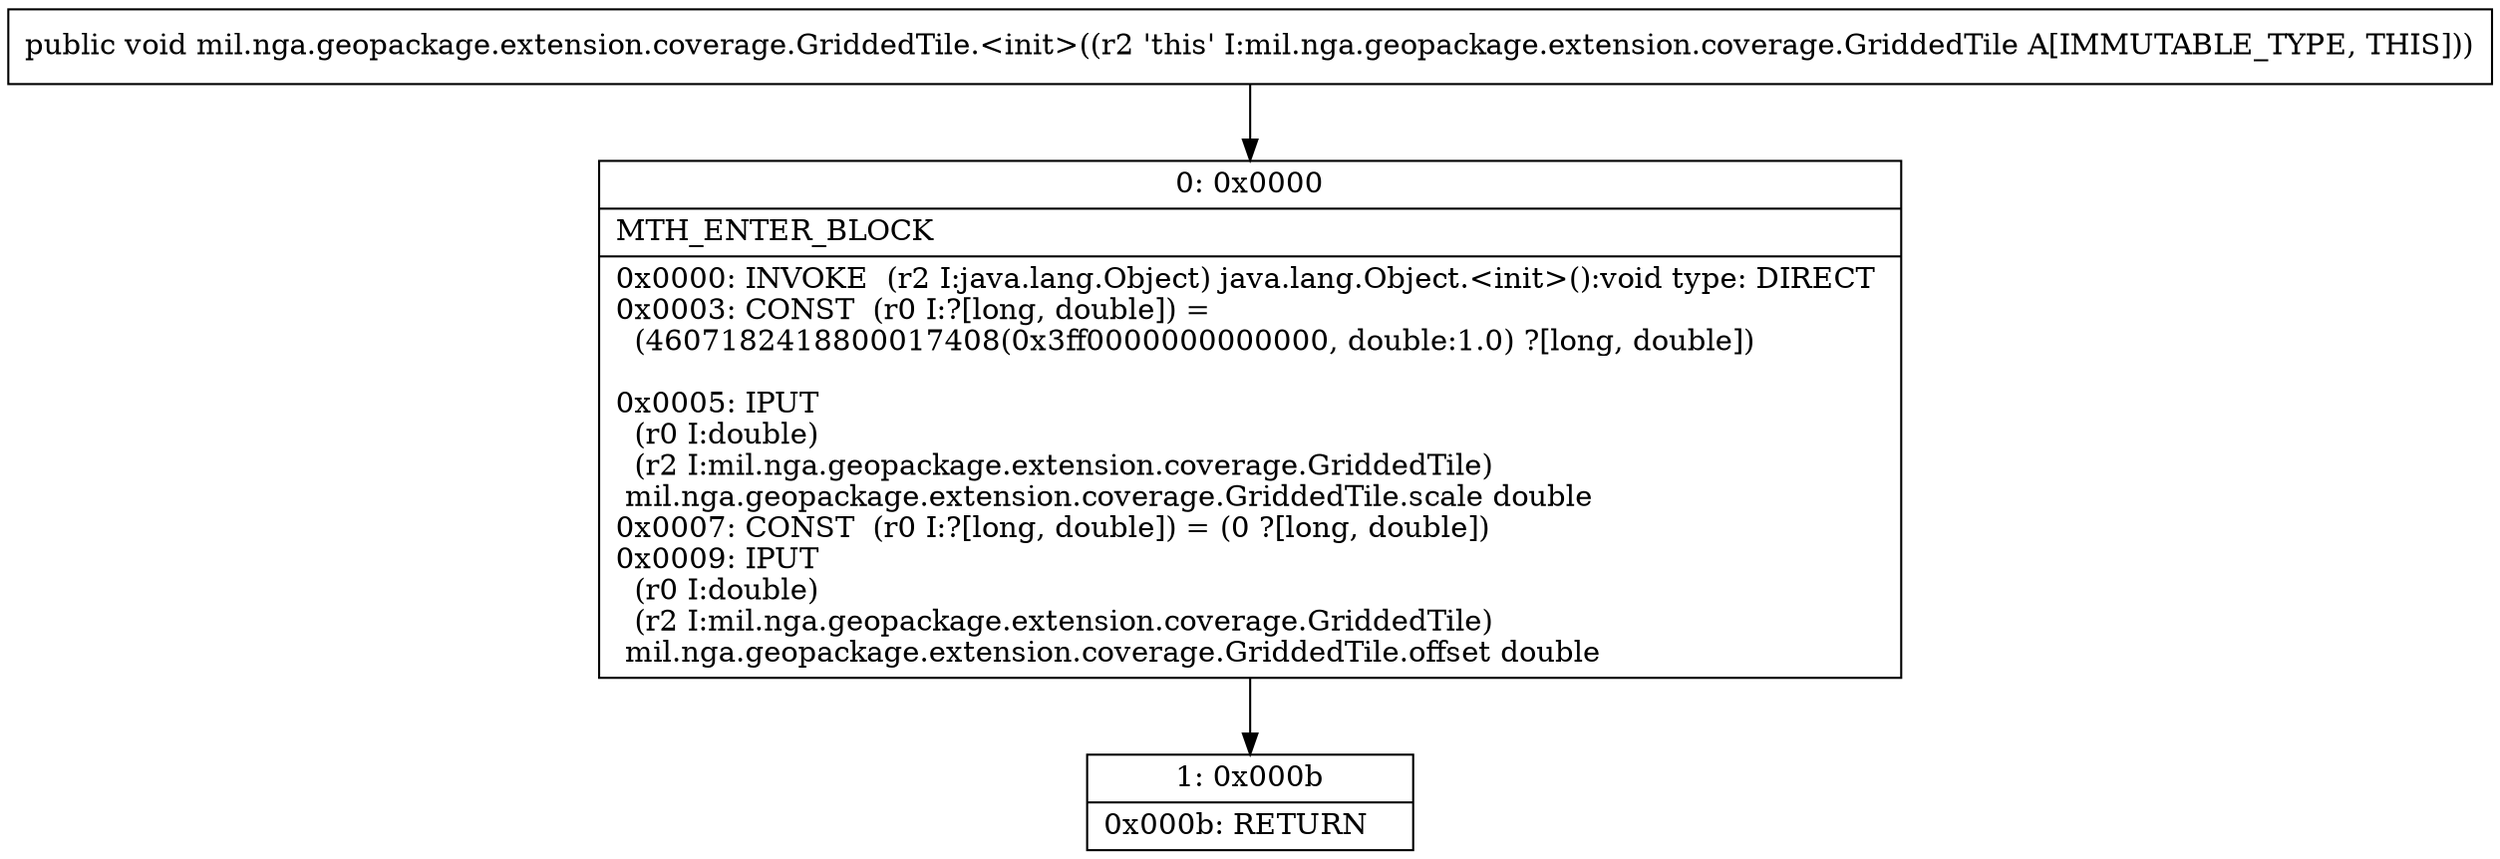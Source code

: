 digraph "CFG formil.nga.geopackage.extension.coverage.GriddedTile.\<init\>()V" {
Node_0 [shape=record,label="{0\:\ 0x0000|MTH_ENTER_BLOCK\l|0x0000: INVOKE  (r2 I:java.lang.Object) java.lang.Object.\<init\>():void type: DIRECT \l0x0003: CONST  (r0 I:?[long, double]) = \l  (4607182418800017408(0x3ff0000000000000, double:1.0) ?[long, double])\l \l0x0005: IPUT  \l  (r0 I:double)\l  (r2 I:mil.nga.geopackage.extension.coverage.GriddedTile)\l mil.nga.geopackage.extension.coverage.GriddedTile.scale double \l0x0007: CONST  (r0 I:?[long, double]) = (0 ?[long, double]) \l0x0009: IPUT  \l  (r0 I:double)\l  (r2 I:mil.nga.geopackage.extension.coverage.GriddedTile)\l mil.nga.geopackage.extension.coverage.GriddedTile.offset double \l}"];
Node_1 [shape=record,label="{1\:\ 0x000b|0x000b: RETURN   \l}"];
MethodNode[shape=record,label="{public void mil.nga.geopackage.extension.coverage.GriddedTile.\<init\>((r2 'this' I:mil.nga.geopackage.extension.coverage.GriddedTile A[IMMUTABLE_TYPE, THIS])) }"];
MethodNode -> Node_0;
Node_0 -> Node_1;
}

